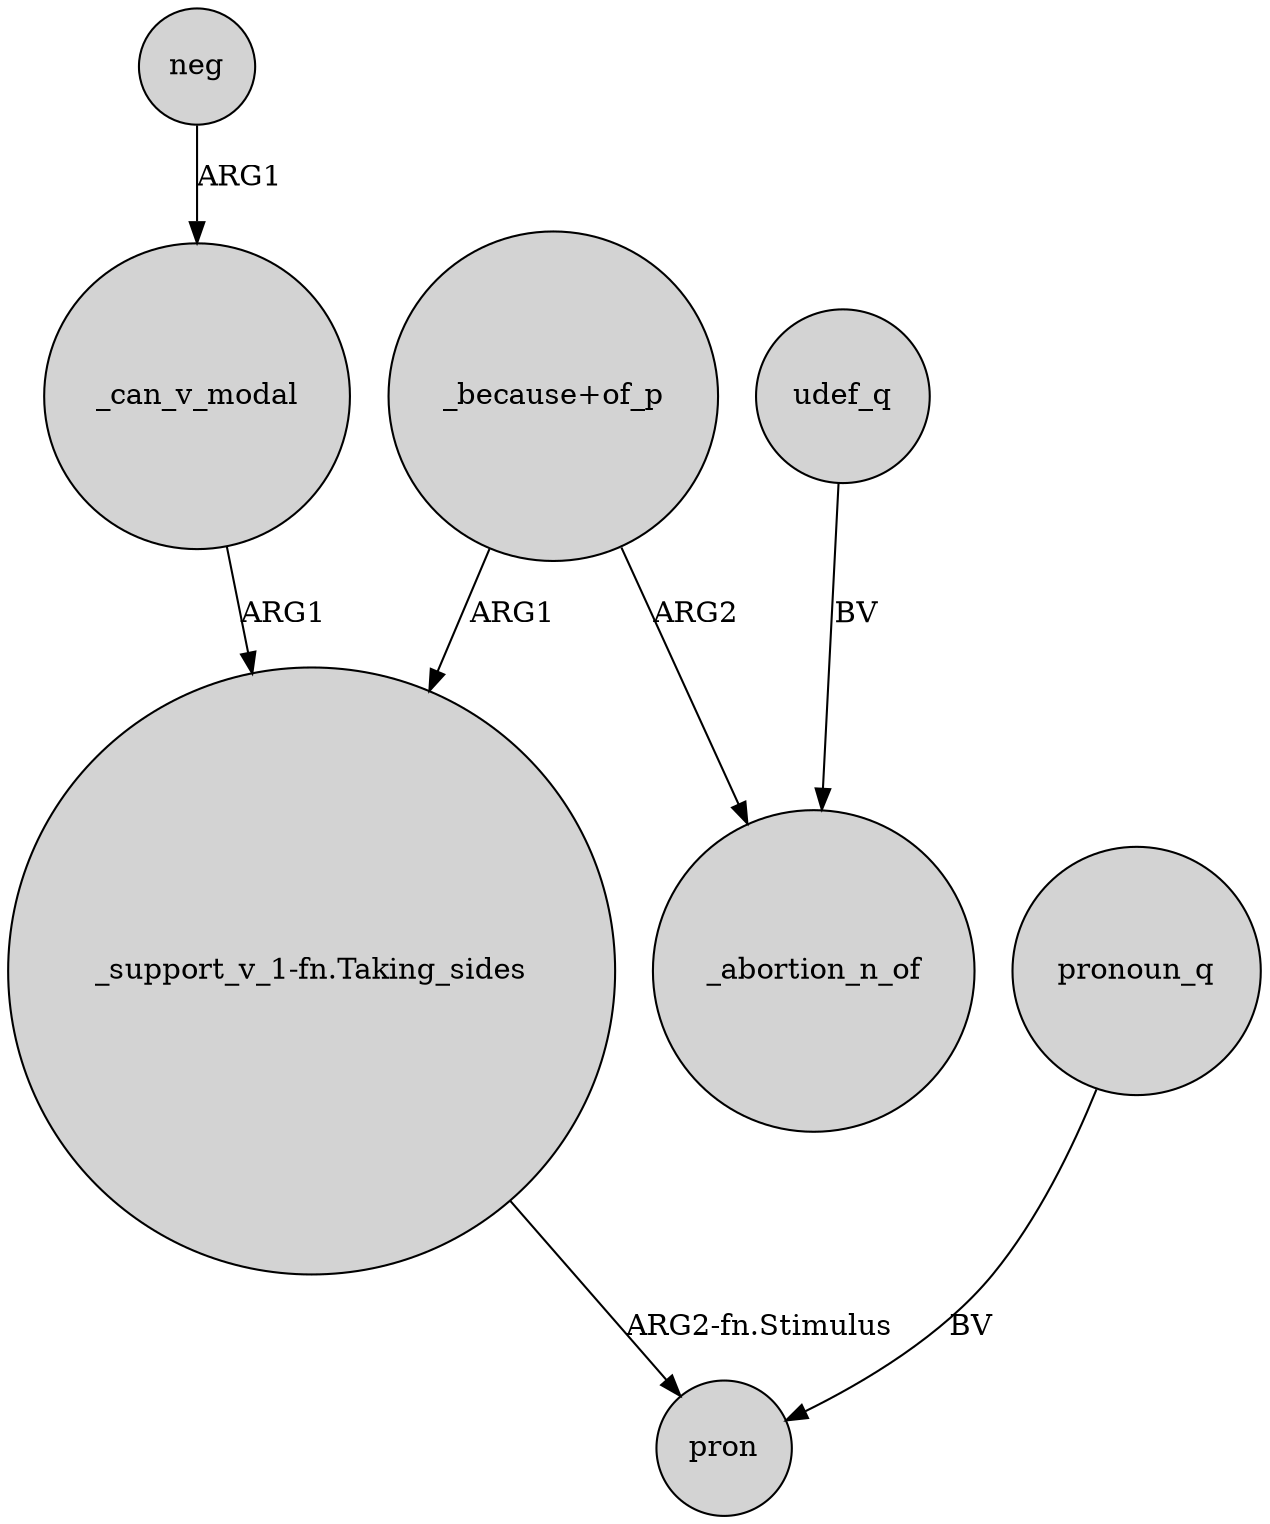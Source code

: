 digraph {
	node [shape=circle style=filled]
	"_because+of_p" -> "_support_v_1-fn.Taking_sides" [label=ARG1]
	udef_q -> _abortion_n_of [label=BV]
	"_support_v_1-fn.Taking_sides" -> pron [label="ARG2-fn.Stimulus"]
	"_because+of_p" -> _abortion_n_of [label=ARG2]
	_can_v_modal -> "_support_v_1-fn.Taking_sides" [label=ARG1]
	neg -> _can_v_modal [label=ARG1]
	pronoun_q -> pron [label=BV]
}
